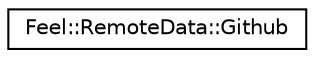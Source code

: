 digraph "Graphical Class Hierarchy"
{
 // LATEX_PDF_SIZE
  edge [fontname="Helvetica",fontsize="10",labelfontname="Helvetica",labelfontsize="10"];
  node [fontname="Helvetica",fontsize="10",shape=record];
  rankdir="LR";
  Node0 [label="Feel::RemoteData::Github",height=0.2,width=0.4,color="black", fillcolor="white", style="filled",URL="$classFeel_1_1RemoteData_1_1Github.html",tooltip=" "];
}
